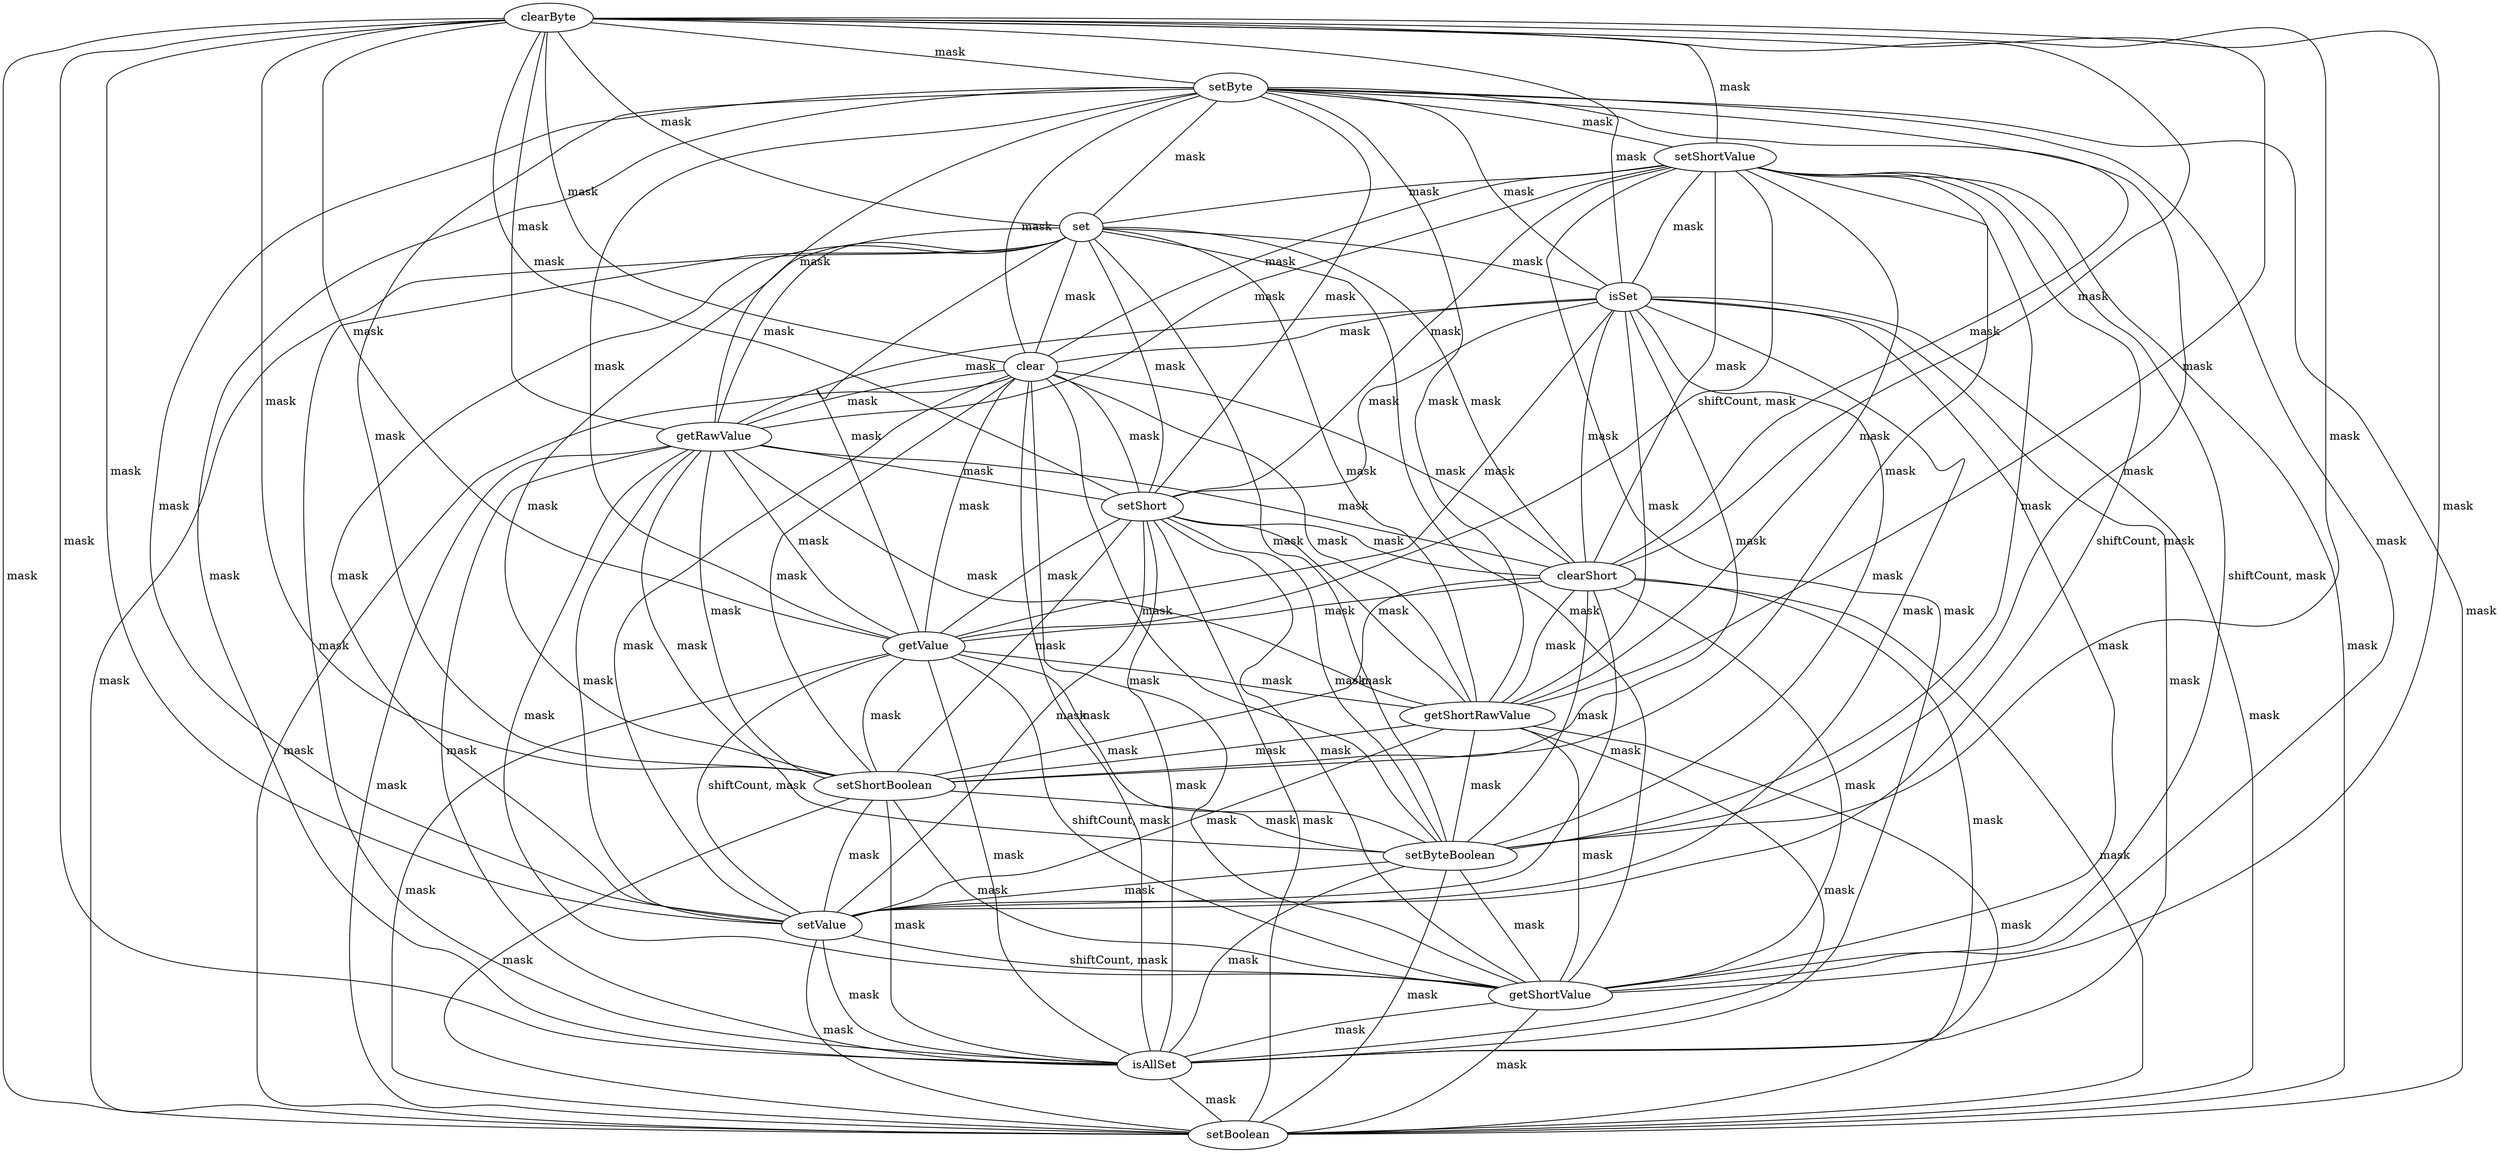 digraph G {
clearByte;
setByte;
setShortValue;
set;
isSet;
clear;
getRawValue;
setShort;
clearShort;
getValue;
getShortRawValue;
setShortBoolean;
setByteBoolean;
setValue;
getShortValue;
isAllSet;
setBoolean;
clearByte -> setByte [label=" mask", dir=none];
clearByte -> setShortValue [label=" mask", dir=none];
clearByte -> set [label=" mask", dir=none];
clearByte -> isSet [label=" mask", dir=none];
clearByte -> clear [label=" mask", dir=none];
clearByte -> getRawValue [label=" mask", dir=none];
clearByte -> setShort [label=" mask", dir=none];
clearByte -> clearShort [label=" mask", dir=none];
clearByte -> getValue [label=" mask", dir=none];
clearByte -> getShortRawValue [label=" mask", dir=none];
clearByte -> setShortBoolean [label=" mask", dir=none];
clearByte -> setByteBoolean [label=" mask", dir=none];
clearByte -> setValue [label=" mask", dir=none];
clearByte -> getShortValue [label=" mask", dir=none];
clearByte -> isAllSet [label=" mask", dir=none];
clearByte -> setBoolean [label=" mask", dir=none];
setByte -> setShortValue [label=" mask", dir=none];
setByte -> set [label=" mask", dir=none];
setByte -> isSet [label=" mask", dir=none];
setByte -> clear [label=" mask", dir=none];
setByte -> getRawValue [label=" mask", dir=none];
setByte -> setShort [label=" mask", dir=none];
setByte -> clearShort [label=" mask", dir=none];
setByte -> getValue [label=" mask", dir=none];
setByte -> getShortRawValue [label=" mask", dir=none];
setByte -> setShortBoolean [label=" mask", dir=none];
setByte -> setByteBoolean [label=" mask", dir=none];
setByte -> setValue [label=" mask", dir=none];
setByte -> getShortValue [label=" mask", dir=none];
setByte -> isAllSet [label=" mask", dir=none];
setByte -> setBoolean [label=" mask", dir=none];
setShortValue -> set [label=" mask", dir=none];
setShortValue -> isSet [label=" mask", dir=none];
setShortValue -> clear [label=" mask", dir=none];
setShortValue -> getRawValue [label=" mask", dir=none];
setShortValue -> setShort [label=" mask", dir=none];
setShortValue -> clearShort [label=" mask", dir=none];
setShortValue -> getValue [label=" shiftCount, mask", dir=none];
setShortValue -> getShortRawValue [label=" mask", dir=none];
setShortValue -> setShortBoolean [label=" mask", dir=none];
setShortValue -> setByteBoolean [label=" mask", dir=none];
setShortValue -> setValue [label=" shiftCount, mask", dir=none];
setShortValue -> getShortValue [label=" shiftCount, mask", dir=none];
setShortValue -> isAllSet [label=" mask", dir=none];
setShortValue -> setBoolean [label=" mask", dir=none];
set -> isSet [label=" mask", dir=none];
set -> clear [label=" mask", dir=none];
set -> getRawValue [label=" mask", dir=none];
set -> setShort [label=" mask", dir=none];
set -> clearShort [label=" mask", dir=none];
set -> getValue [label=" mask", dir=none];
set -> getShortRawValue [label=" mask", dir=none];
set -> setShortBoolean [label=" mask", dir=none];
set -> setByteBoolean [label=" mask", dir=none];
set -> setValue [label=" mask", dir=none];
set -> getShortValue [label=" mask", dir=none];
set -> isAllSet [label=" mask", dir=none];
set -> setBoolean [label=" mask", dir=none];
isSet -> getValue [label=" mask", dir=none];
isSet -> getShortRawValue [label=" mask", dir=none];
isSet -> setShortBoolean [label=" mask", dir=none];
isSet -> setByteBoolean [label=" mask", dir=none];
isSet -> setValue [label=" mask", dir=none];
isSet -> clear [label=" mask", dir=none];
isSet -> getRawValue [label=" mask", dir=none];
isSet -> setShort [label=" mask", dir=none];
isSet -> getShortValue [label=" mask", dir=none];
isSet -> clearShort [label=" mask", dir=none];
isSet -> isAllSet [label=" mask", dir=none];
isSet -> setBoolean [label=" mask", dir=none];
clear -> getValue [label=" mask", dir=none];
clear -> getShortRawValue [label=" mask", dir=none];
clear -> setShortBoolean [label=" mask", dir=none];
clear -> setByteBoolean [label=" mask", dir=none];
clear -> setValue [label=" mask", dir=none];
clear -> getRawValue [label=" mask", dir=none];
clear -> setShort [label=" mask", dir=none];
clear -> getShortValue [label=" mask", dir=none];
clear -> clearShort [label=" mask", dir=none];
clear -> isAllSet [label=" mask", dir=none];
clear -> setBoolean [label=" mask", dir=none];
getRawValue -> getValue [label=" mask", dir=none];
getRawValue -> getShortRawValue [label=" mask", dir=none];
getRawValue -> setShortBoolean [label=" mask", dir=none];
getRawValue -> setByteBoolean [label=" mask", dir=none];
getRawValue -> setValue [label=" mask", dir=none];
getRawValue -> setShort [label=" mask", dir=none];
getRawValue -> getShortValue [label=" mask", dir=none];
getRawValue -> clearShort [label=" mask", dir=none];
getRawValue -> isAllSet [label=" mask", dir=none];
getRawValue -> setBoolean [label=" mask", dir=none];
setShort -> getValue [label=" mask", dir=none];
setShort -> getShortRawValue [label=" mask", dir=none];
setShort -> setShortBoolean [label=" mask", dir=none];
setShort -> setByteBoolean [label=" mask", dir=none];
setShort -> setValue [label=" mask", dir=none];
setShort -> getShortValue [label=" mask", dir=none];
setShort -> clearShort [label=" mask", dir=none];
setShort -> isAllSet [label=" mask", dir=none];
setShort -> setBoolean [label=" mask", dir=none];
clearShort -> getValue [label=" mask", dir=none];
clearShort -> getShortRawValue [label=" mask", dir=none];
clearShort -> setShortBoolean [label=" mask", dir=none];
clearShort -> setByteBoolean [label=" mask", dir=none];
clearShort -> setValue [label=" mask", dir=none];
clearShort -> getShortValue [label=" mask", dir=none];
clearShort -> isAllSet [label=" mask", dir=none];
clearShort -> setBoolean [label=" mask", dir=none];
getValue -> getShortRawValue [label=" mask", dir=none];
getValue -> setShortBoolean [label=" mask", dir=none];
getValue -> setByteBoolean [label=" mask", dir=none];
getValue -> setValue [label=" shiftCount, mask", dir=none];
getValue -> getShortValue [label=" shiftCount, mask", dir=none];
getValue -> isAllSet [label=" mask", dir=none];
getValue -> setBoolean [label=" mask", dir=none];
getShortRawValue -> setShortBoolean [label=" mask", dir=none];
getShortRawValue -> setByteBoolean [label=" mask", dir=none];
getShortRawValue -> setValue [label=" mask", dir=none];
getShortRawValue -> getShortValue [label=" mask", dir=none];
getShortRawValue -> isAllSet [label=" mask", dir=none];
getShortRawValue -> setBoolean [label=" mask", dir=none];
setShortBoolean -> setByteBoolean [label=" mask", dir=none];
setShortBoolean -> setValue [label=" mask", dir=none];
setShortBoolean -> getShortValue [label=" mask", dir=none];
setShortBoolean -> isAllSet [label=" mask", dir=none];
setShortBoolean -> setBoolean [label=" mask", dir=none];
setByteBoolean -> setValue [label=" mask", dir=none];
setByteBoolean -> getShortValue [label=" mask", dir=none];
setByteBoolean -> isAllSet [label=" mask", dir=none];
setByteBoolean -> setBoolean [label=" mask", dir=none];
setValue -> getShortValue [label=" shiftCount, mask", dir=none];
setValue -> isAllSet [label=" mask", dir=none];
setValue -> setBoolean [label=" mask", dir=none];
getShortValue -> isAllSet [label=" mask", dir=none];
getShortValue -> setBoolean [label=" mask", dir=none];
isAllSet -> setBoolean [label=" mask", dir=none];
}